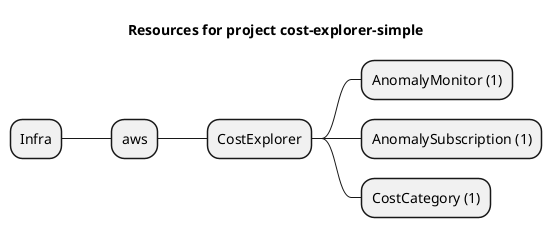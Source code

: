 @startmindmap
title Resources for project cost-explorer-simple
skinparam monochrome true
+ Infra
++ aws
+++ CostExplorer
++++ AnomalyMonitor (1)
++++ AnomalySubscription (1)
++++ CostCategory (1)
@endmindmap